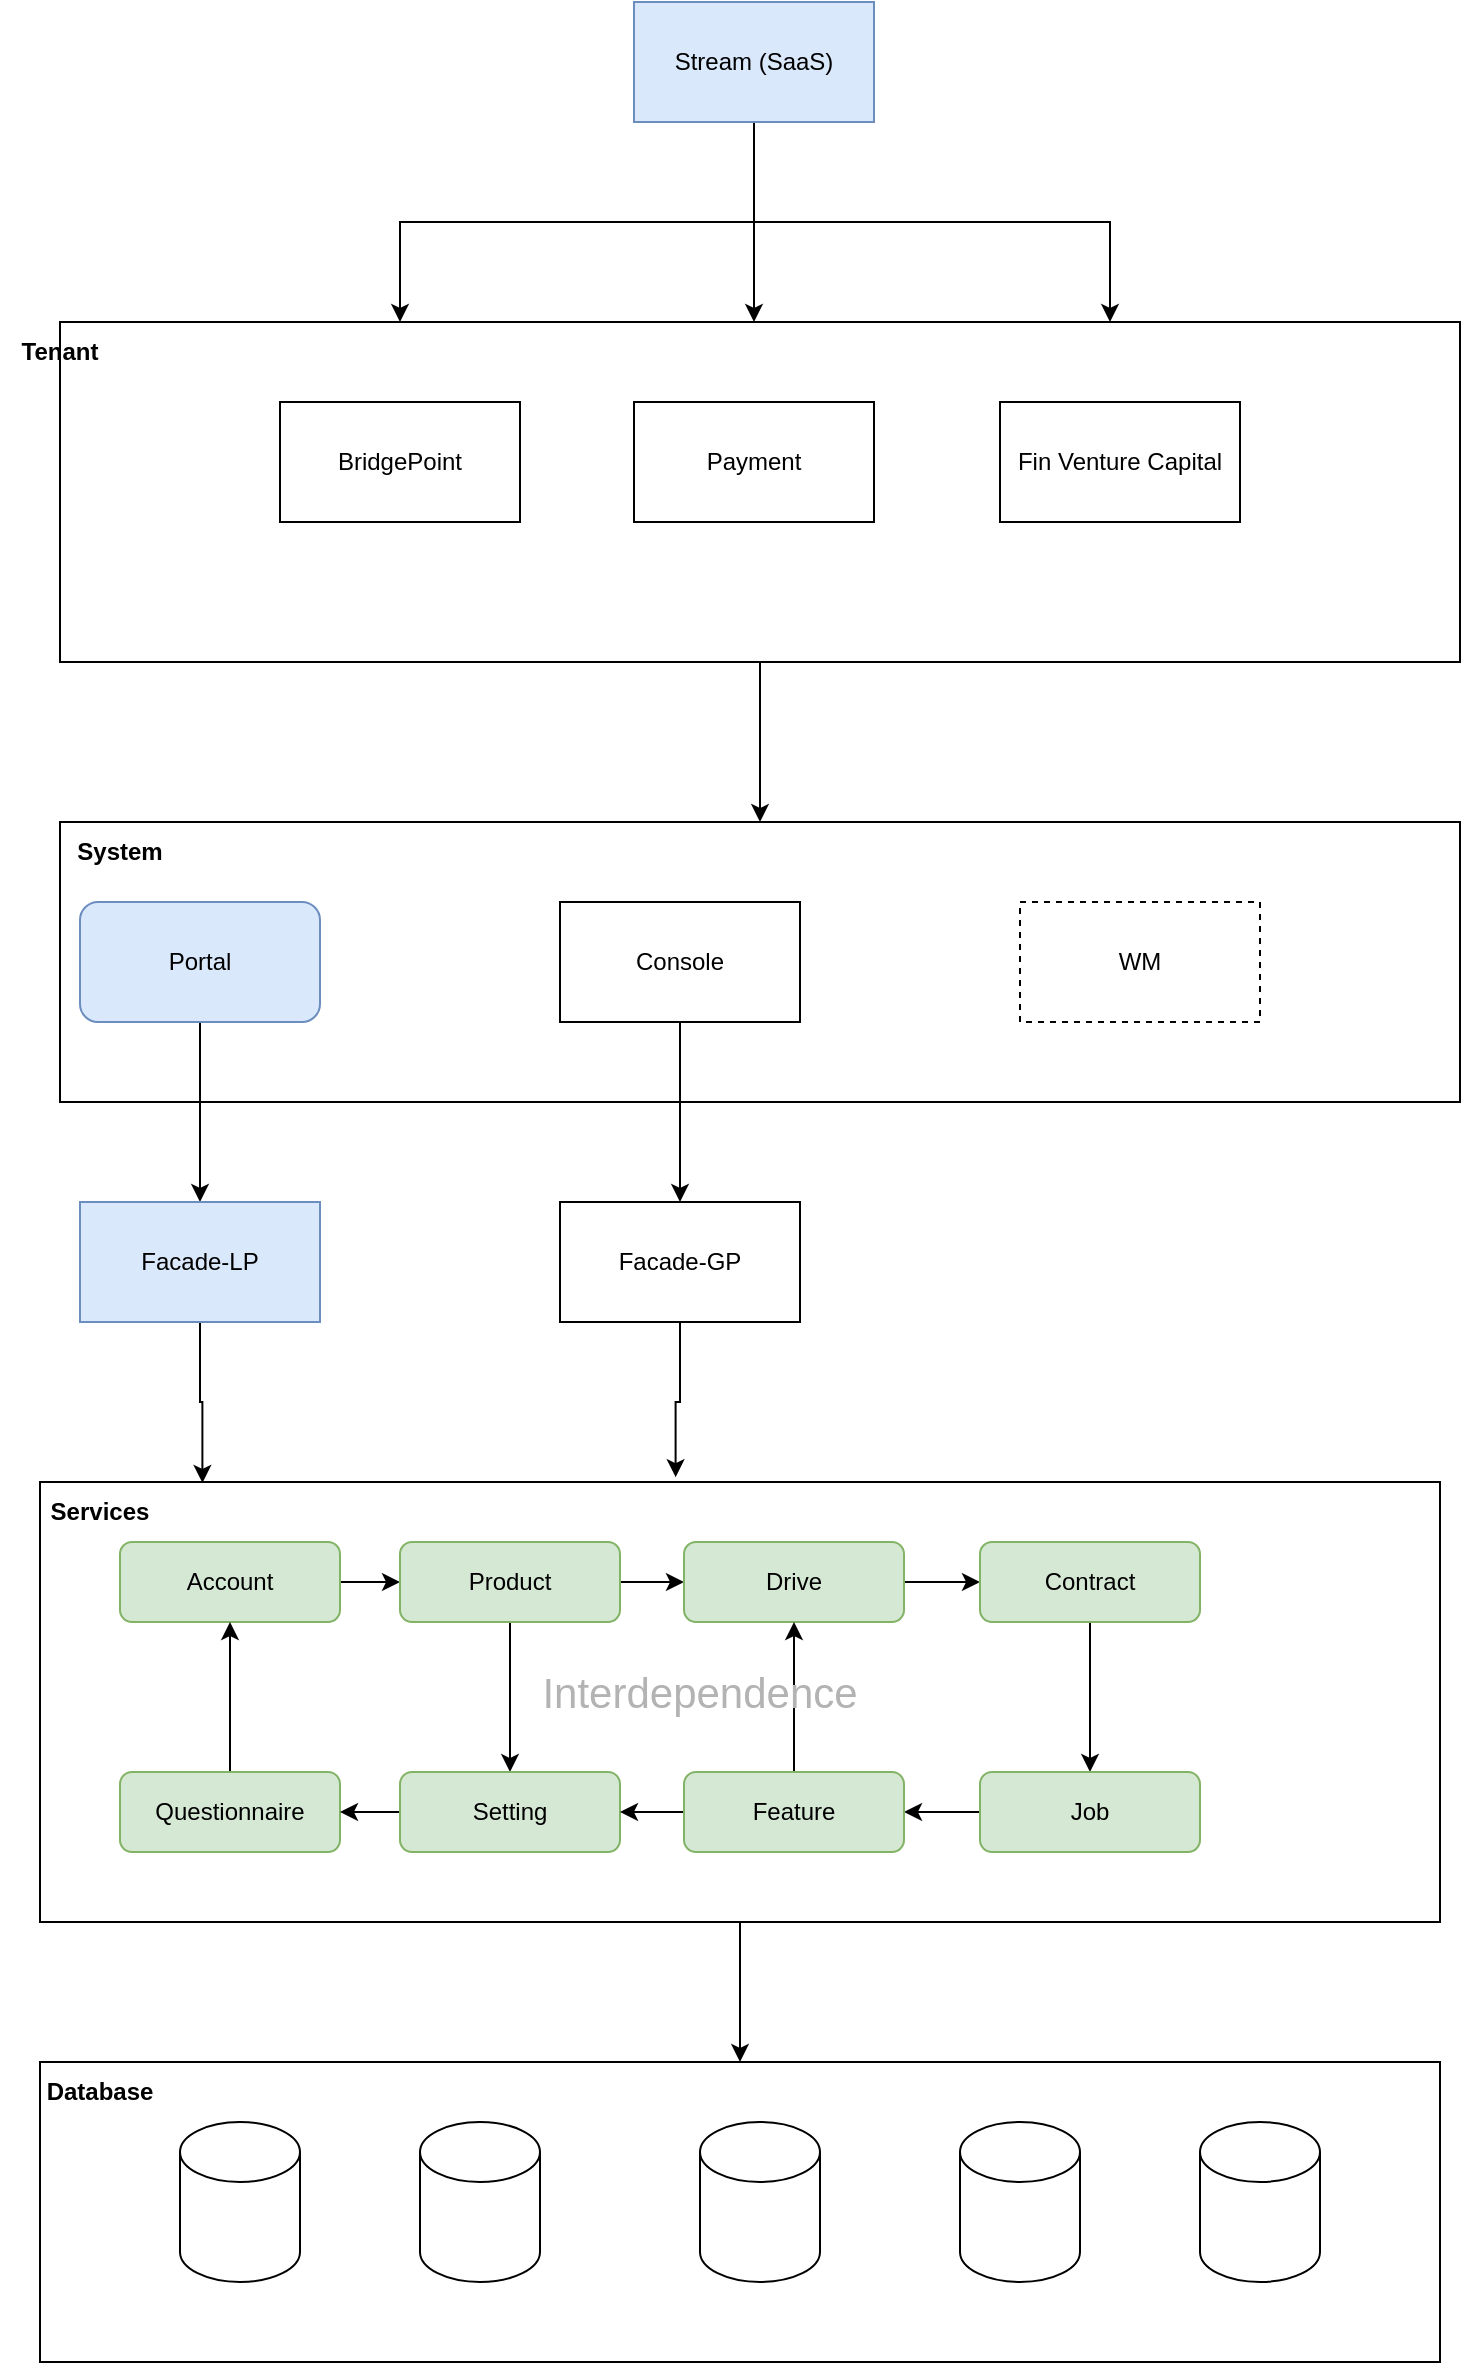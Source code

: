 <mxfile version="21.0.6" type="github">
  <diagram name="Page-1" id="ttmaKD4819fV9ZANyHSZ">
    <mxGraphModel dx="1864" dy="1086" grid="1" gridSize="10" guides="1" tooltips="1" connect="1" arrows="1" fold="1" page="1" pageScale="1" pageWidth="850" pageHeight="1100" math="0" shadow="0">
      <root>
        <mxCell id="0" />
        <mxCell id="1" parent="0" />
        <mxCell id="lnMHFokvuU6wEjcCkfkq-71" value="" style="rounded=0;whiteSpace=wrap;html=1;" vertex="1" parent="1">
          <mxGeometry x="80" y="1200" width="700" height="150" as="geometry" />
        </mxCell>
        <mxCell id="lnMHFokvuU6wEjcCkfkq-73" style="edgeStyle=orthogonalEdgeStyle;rounded=0;orthogonalLoop=1;jettySize=auto;html=1;entryX=0.5;entryY=0;entryDx=0;entryDy=0;" edge="1" parent="1" source="lnMHFokvuU6wEjcCkfkq-30" target="lnMHFokvuU6wEjcCkfkq-71">
          <mxGeometry relative="1" as="geometry" />
        </mxCell>
        <mxCell id="lnMHFokvuU6wEjcCkfkq-30" value="" style="rounded=0;whiteSpace=wrap;html=1;" vertex="1" parent="1">
          <mxGeometry x="80" y="910" width="700" height="220" as="geometry" />
        </mxCell>
        <mxCell id="lnMHFokvuU6wEjcCkfkq-22" value="" style="rounded=0;whiteSpace=wrap;html=1;" vertex="1" parent="1">
          <mxGeometry x="90" y="580" width="700" height="140" as="geometry" />
        </mxCell>
        <mxCell id="lnMHFokvuU6wEjcCkfkq-25" style="edgeStyle=orthogonalEdgeStyle;rounded=0;orthogonalLoop=1;jettySize=auto;html=1;entryX=0.5;entryY=0;entryDx=0;entryDy=0;" edge="1" parent="1" source="lnMHFokvuU6wEjcCkfkq-8" target="lnMHFokvuU6wEjcCkfkq-22">
          <mxGeometry relative="1" as="geometry" />
        </mxCell>
        <mxCell id="lnMHFokvuU6wEjcCkfkq-8" value="" style="rounded=0;whiteSpace=wrap;html=1;" vertex="1" parent="1">
          <mxGeometry x="90" y="330" width="700" height="170" as="geometry" />
        </mxCell>
        <mxCell id="lnMHFokvuU6wEjcCkfkq-3" style="edgeStyle=orthogonalEdgeStyle;rounded=0;orthogonalLoop=1;jettySize=auto;html=1;exitX=0.5;exitY=1;exitDx=0;exitDy=0;" edge="1" parent="1" source="lnMHFokvuU6wEjcCkfkq-1">
          <mxGeometry relative="1" as="geometry">
            <mxPoint x="260" y="330" as="targetPoint" />
            <Array as="points">
              <mxPoint x="437" y="280" />
              <mxPoint x="260" y="280" />
            </Array>
          </mxGeometry>
        </mxCell>
        <mxCell id="lnMHFokvuU6wEjcCkfkq-5" style="edgeStyle=orthogonalEdgeStyle;rounded=0;orthogonalLoop=1;jettySize=auto;html=1;exitX=0.5;exitY=1;exitDx=0;exitDy=0;" edge="1" parent="1" source="lnMHFokvuU6wEjcCkfkq-1">
          <mxGeometry relative="1" as="geometry">
            <mxPoint x="437" y="330" as="targetPoint" />
          </mxGeometry>
        </mxCell>
        <mxCell id="lnMHFokvuU6wEjcCkfkq-24" style="edgeStyle=orthogonalEdgeStyle;rounded=0;orthogonalLoop=1;jettySize=auto;html=1;entryX=0.75;entryY=0;entryDx=0;entryDy=0;" edge="1" parent="1" source="lnMHFokvuU6wEjcCkfkq-1" target="lnMHFokvuU6wEjcCkfkq-8">
          <mxGeometry relative="1" as="geometry" />
        </mxCell>
        <mxCell id="lnMHFokvuU6wEjcCkfkq-1" value="Stream (SaaS)" style="rounded=0;whiteSpace=wrap;html=1;fillColor=#dae8fc;strokeColor=#6c8ebf;" vertex="1" parent="1">
          <mxGeometry x="377" y="170" width="120" height="60" as="geometry" />
        </mxCell>
        <mxCell id="lnMHFokvuU6wEjcCkfkq-2" value="BridgePoint" style="rounded=0;whiteSpace=wrap;html=1;" vertex="1" parent="1">
          <mxGeometry x="200" y="370" width="120" height="60" as="geometry" />
        </mxCell>
        <mxCell id="lnMHFokvuU6wEjcCkfkq-4" value="Payment" style="rounded=0;whiteSpace=wrap;html=1;" vertex="1" parent="1">
          <mxGeometry x="377" y="370" width="120" height="60" as="geometry" />
        </mxCell>
        <mxCell id="lnMHFokvuU6wEjcCkfkq-6" value="Fin Venture Capital" style="rounded=0;whiteSpace=wrap;html=1;" vertex="1" parent="1">
          <mxGeometry x="560" y="370" width="120" height="60" as="geometry" />
        </mxCell>
        <mxCell id="lnMHFokvuU6wEjcCkfkq-9" value="Tenant&lt;br&gt;" style="text;html=1;strokeColor=none;fillColor=none;align=center;verticalAlign=middle;whiteSpace=wrap;rounded=0;fontStyle=1" vertex="1" parent="1">
          <mxGeometry x="60" y="330" width="60" height="30" as="geometry" />
        </mxCell>
        <mxCell id="lnMHFokvuU6wEjcCkfkq-27" style="edgeStyle=orthogonalEdgeStyle;rounded=0;orthogonalLoop=1;jettySize=auto;html=1;entryX=0.5;entryY=0;entryDx=0;entryDy=0;" edge="1" parent="1" source="lnMHFokvuU6wEjcCkfkq-11" target="lnMHFokvuU6wEjcCkfkq-15">
          <mxGeometry relative="1" as="geometry" />
        </mxCell>
        <mxCell id="lnMHFokvuU6wEjcCkfkq-11" value="Portal" style="rounded=1;whiteSpace=wrap;html=1;fillColor=#dae8fc;strokeColor=#6c8ebf;" vertex="1" parent="1">
          <mxGeometry x="100" y="620" width="120" height="60" as="geometry" />
        </mxCell>
        <mxCell id="lnMHFokvuU6wEjcCkfkq-60" style="edgeStyle=orthogonalEdgeStyle;rounded=0;orthogonalLoop=1;jettySize=auto;html=1;entryX=0.116;entryY=0.002;entryDx=0;entryDy=0;entryPerimeter=0;" edge="1" parent="1" source="lnMHFokvuU6wEjcCkfkq-15" target="lnMHFokvuU6wEjcCkfkq-30">
          <mxGeometry relative="1" as="geometry" />
        </mxCell>
        <mxCell id="lnMHFokvuU6wEjcCkfkq-15" value="Facade-LP" style="rounded=0;whiteSpace=wrap;html=1;fillColor=#dae8fc;strokeColor=#6c8ebf;" vertex="1" parent="1">
          <mxGeometry x="100" y="770" width="120" height="60" as="geometry" />
        </mxCell>
        <mxCell id="lnMHFokvuU6wEjcCkfkq-29" style="edgeStyle=orthogonalEdgeStyle;rounded=0;orthogonalLoop=1;jettySize=auto;html=1;" edge="1" parent="1" source="lnMHFokvuU6wEjcCkfkq-16" target="lnMHFokvuU6wEjcCkfkq-28">
          <mxGeometry relative="1" as="geometry" />
        </mxCell>
        <mxCell id="lnMHFokvuU6wEjcCkfkq-16" value="Console" style="rounded=0;whiteSpace=wrap;html=1;" vertex="1" parent="1">
          <mxGeometry x="340" y="620" width="120" height="60" as="geometry" />
        </mxCell>
        <mxCell id="lnMHFokvuU6wEjcCkfkq-19" value="WM" style="rounded=0;whiteSpace=wrap;html=1;dashed=1;" vertex="1" parent="1">
          <mxGeometry x="570" y="620" width="120" height="60" as="geometry" />
        </mxCell>
        <mxCell id="lnMHFokvuU6wEjcCkfkq-26" value="System" style="text;html=1;strokeColor=none;fillColor=none;align=center;verticalAlign=middle;whiteSpace=wrap;rounded=0;fontStyle=1" vertex="1" parent="1">
          <mxGeometry x="90" y="580" width="60" height="30" as="geometry" />
        </mxCell>
        <mxCell id="lnMHFokvuU6wEjcCkfkq-61" style="edgeStyle=orthogonalEdgeStyle;rounded=0;orthogonalLoop=1;jettySize=auto;html=1;entryX=0.454;entryY=-0.011;entryDx=0;entryDy=0;entryPerimeter=0;" edge="1" parent="1" source="lnMHFokvuU6wEjcCkfkq-28" target="lnMHFokvuU6wEjcCkfkq-30">
          <mxGeometry relative="1" as="geometry" />
        </mxCell>
        <mxCell id="lnMHFokvuU6wEjcCkfkq-28" value="Facade-GP" style="rounded=0;whiteSpace=wrap;html=1;" vertex="1" parent="1">
          <mxGeometry x="340" y="770" width="120" height="60" as="geometry" />
        </mxCell>
        <mxCell id="lnMHFokvuU6wEjcCkfkq-50" style="edgeStyle=orthogonalEdgeStyle;rounded=0;orthogonalLoop=1;jettySize=auto;html=1;" edge="1" parent="1" source="lnMHFokvuU6wEjcCkfkq-31" target="lnMHFokvuU6wEjcCkfkq-33">
          <mxGeometry relative="1" as="geometry" />
        </mxCell>
        <mxCell id="lnMHFokvuU6wEjcCkfkq-31" value="Account" style="rounded=1;whiteSpace=wrap;html=1;fillColor=#d5e8d4;strokeColor=#82b366;" vertex="1" parent="1">
          <mxGeometry x="120" y="940" width="110" height="40" as="geometry" />
        </mxCell>
        <mxCell id="lnMHFokvuU6wEjcCkfkq-32" value="Services" style="text;html=1;strokeColor=none;fillColor=none;align=center;verticalAlign=middle;whiteSpace=wrap;rounded=0;fontStyle=1" vertex="1" parent="1">
          <mxGeometry x="80" y="910" width="60" height="30" as="geometry" />
        </mxCell>
        <mxCell id="lnMHFokvuU6wEjcCkfkq-51" style="edgeStyle=orthogonalEdgeStyle;rounded=0;orthogonalLoop=1;jettySize=auto;html=1;" edge="1" parent="1" source="lnMHFokvuU6wEjcCkfkq-33" target="lnMHFokvuU6wEjcCkfkq-34">
          <mxGeometry relative="1" as="geometry" />
        </mxCell>
        <mxCell id="lnMHFokvuU6wEjcCkfkq-57" style="edgeStyle=orthogonalEdgeStyle;rounded=0;orthogonalLoop=1;jettySize=auto;html=1;" edge="1" parent="1" source="lnMHFokvuU6wEjcCkfkq-33" target="lnMHFokvuU6wEjcCkfkq-38">
          <mxGeometry relative="1" as="geometry" />
        </mxCell>
        <mxCell id="lnMHFokvuU6wEjcCkfkq-33" value="Product" style="rounded=1;whiteSpace=wrap;html=1;fillColor=#d5e8d4;strokeColor=#82b366;" vertex="1" parent="1">
          <mxGeometry x="260" y="940" width="110" height="40" as="geometry" />
        </mxCell>
        <mxCell id="lnMHFokvuU6wEjcCkfkq-52" style="edgeStyle=orthogonalEdgeStyle;rounded=0;orthogonalLoop=1;jettySize=auto;html=1;" edge="1" parent="1" source="lnMHFokvuU6wEjcCkfkq-34" target="lnMHFokvuU6wEjcCkfkq-35">
          <mxGeometry relative="1" as="geometry" />
        </mxCell>
        <mxCell id="lnMHFokvuU6wEjcCkfkq-34" value="Drive" style="rounded=1;whiteSpace=wrap;html=1;fillColor=#d5e8d4;strokeColor=#82b366;" vertex="1" parent="1">
          <mxGeometry x="402" y="940" width="110" height="40" as="geometry" />
        </mxCell>
        <mxCell id="lnMHFokvuU6wEjcCkfkq-53" style="edgeStyle=orthogonalEdgeStyle;rounded=0;orthogonalLoop=1;jettySize=auto;html=1;entryX=0.5;entryY=0;entryDx=0;entryDy=0;" edge="1" parent="1" source="lnMHFokvuU6wEjcCkfkq-35" target="lnMHFokvuU6wEjcCkfkq-36">
          <mxGeometry relative="1" as="geometry" />
        </mxCell>
        <mxCell id="lnMHFokvuU6wEjcCkfkq-35" value="Contract" style="rounded=1;whiteSpace=wrap;html=1;fillColor=#d5e8d4;strokeColor=#82b366;" vertex="1" parent="1">
          <mxGeometry x="550" y="940" width="110" height="40" as="geometry" />
        </mxCell>
        <mxCell id="lnMHFokvuU6wEjcCkfkq-54" style="edgeStyle=orthogonalEdgeStyle;rounded=0;orthogonalLoop=1;jettySize=auto;html=1;entryX=1;entryY=0.5;entryDx=0;entryDy=0;" edge="1" parent="1" source="lnMHFokvuU6wEjcCkfkq-36" target="lnMHFokvuU6wEjcCkfkq-39">
          <mxGeometry relative="1" as="geometry" />
        </mxCell>
        <mxCell id="lnMHFokvuU6wEjcCkfkq-36" value="Job" style="rounded=1;whiteSpace=wrap;html=1;fillColor=#d5e8d4;strokeColor=#82b366;" vertex="1" parent="1">
          <mxGeometry x="550" y="1055" width="110" height="40" as="geometry" />
        </mxCell>
        <mxCell id="lnMHFokvuU6wEjcCkfkq-48" style="edgeStyle=orthogonalEdgeStyle;rounded=0;orthogonalLoop=1;jettySize=auto;html=1;" edge="1" parent="1" source="lnMHFokvuU6wEjcCkfkq-37" target="lnMHFokvuU6wEjcCkfkq-31">
          <mxGeometry relative="1" as="geometry" />
        </mxCell>
        <mxCell id="lnMHFokvuU6wEjcCkfkq-37" value="Questionnaire" style="rounded=1;whiteSpace=wrap;html=1;fillColor=#d5e8d4;strokeColor=#82b366;" vertex="1" parent="1">
          <mxGeometry x="120" y="1055" width="110" height="40" as="geometry" />
        </mxCell>
        <mxCell id="lnMHFokvuU6wEjcCkfkq-56" style="edgeStyle=orthogonalEdgeStyle;rounded=0;orthogonalLoop=1;jettySize=auto;html=1;" edge="1" parent="1" source="lnMHFokvuU6wEjcCkfkq-38" target="lnMHFokvuU6wEjcCkfkq-37">
          <mxGeometry relative="1" as="geometry" />
        </mxCell>
        <mxCell id="lnMHFokvuU6wEjcCkfkq-38" value="Setting" style="rounded=1;whiteSpace=wrap;html=1;fillColor=#d5e8d4;strokeColor=#82b366;" vertex="1" parent="1">
          <mxGeometry x="260" y="1055" width="110" height="40" as="geometry" />
        </mxCell>
        <mxCell id="lnMHFokvuU6wEjcCkfkq-55" style="edgeStyle=orthogonalEdgeStyle;rounded=0;orthogonalLoop=1;jettySize=auto;html=1;" edge="1" parent="1" source="lnMHFokvuU6wEjcCkfkq-39" target="lnMHFokvuU6wEjcCkfkq-38">
          <mxGeometry relative="1" as="geometry" />
        </mxCell>
        <mxCell id="lnMHFokvuU6wEjcCkfkq-58" style="edgeStyle=orthogonalEdgeStyle;rounded=0;orthogonalLoop=1;jettySize=auto;html=1;" edge="1" parent="1" source="lnMHFokvuU6wEjcCkfkq-39" target="lnMHFokvuU6wEjcCkfkq-34">
          <mxGeometry relative="1" as="geometry" />
        </mxCell>
        <mxCell id="lnMHFokvuU6wEjcCkfkq-39" value="Feature" style="rounded=1;whiteSpace=wrap;html=1;fillColor=#d5e8d4;strokeColor=#82b366;" vertex="1" parent="1">
          <mxGeometry x="402" y="1055" width="110" height="40" as="geometry" />
        </mxCell>
        <mxCell id="lnMHFokvuU6wEjcCkfkq-59" value="Interdependence" style="text;html=1;strokeColor=none;fillColor=none;align=center;verticalAlign=middle;whiteSpace=wrap;rounded=0;fontColor=#B3B3B3;fontSize=21;" vertex="1" parent="1">
          <mxGeometry x="380" y="1000" width="60" height="30" as="geometry" />
        </mxCell>
        <mxCell id="lnMHFokvuU6wEjcCkfkq-62" value="" style="shape=cylinder3;whiteSpace=wrap;html=1;boundedLbl=1;backgroundOutline=1;size=15;" vertex="1" parent="1">
          <mxGeometry x="150" y="1230" width="60" height="80" as="geometry" />
        </mxCell>
        <mxCell id="lnMHFokvuU6wEjcCkfkq-65" value="" style="shape=cylinder3;whiteSpace=wrap;html=1;boundedLbl=1;backgroundOutline=1;size=15;" vertex="1" parent="1">
          <mxGeometry x="270" y="1230" width="60" height="80" as="geometry" />
        </mxCell>
        <mxCell id="lnMHFokvuU6wEjcCkfkq-66" value="" style="shape=cylinder3;whiteSpace=wrap;html=1;boundedLbl=1;backgroundOutline=1;size=15;" vertex="1" parent="1">
          <mxGeometry x="660" y="1230" width="60" height="80" as="geometry" />
        </mxCell>
        <mxCell id="lnMHFokvuU6wEjcCkfkq-67" value="" style="shape=cylinder3;whiteSpace=wrap;html=1;boundedLbl=1;backgroundOutline=1;size=15;" vertex="1" parent="1">
          <mxGeometry x="410" y="1230" width="60" height="80" as="geometry" />
        </mxCell>
        <mxCell id="lnMHFokvuU6wEjcCkfkq-68" value="" style="shape=cylinder3;whiteSpace=wrap;html=1;boundedLbl=1;backgroundOutline=1;size=15;" vertex="1" parent="1">
          <mxGeometry x="540" y="1230" width="60" height="80" as="geometry" />
        </mxCell>
        <mxCell id="lnMHFokvuU6wEjcCkfkq-72" value="Database" style="text;html=1;strokeColor=none;fillColor=none;align=center;verticalAlign=middle;whiteSpace=wrap;rounded=0;fontStyle=1" vertex="1" parent="1">
          <mxGeometry x="80" y="1200" width="60" height="30" as="geometry" />
        </mxCell>
      </root>
    </mxGraphModel>
  </diagram>
</mxfile>

